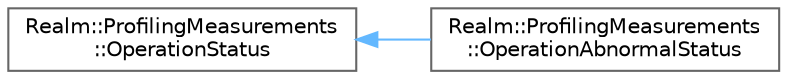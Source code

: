 digraph "Graphical Class Hierarchy"
{
 // LATEX_PDF_SIZE
  bgcolor="transparent";
  edge [fontname=Helvetica,fontsize=10,labelfontname=Helvetica,labelfontsize=10];
  node [fontname=Helvetica,fontsize=10,shape=box,height=0.2,width=0.4];
  rankdir="LR";
  Node0 [id="Node000000",label="Realm::ProfilingMeasurements\l::OperationStatus",height=0.2,width=0.4,color="grey40", fillcolor="white", style="filled",URL="$structRealm_1_1ProfilingMeasurements_1_1OperationStatus.html",tooltip=" "];
  Node0 -> Node1 [id="edge278_Node000000_Node000001",dir="back",color="steelblue1",style="solid",tooltip=" "];
  Node1 [id="Node000001",label="Realm::ProfilingMeasurements\l::OperationAbnormalStatus",height=0.2,width=0.4,color="grey40", fillcolor="white", style="filled",URL="$structRealm_1_1ProfilingMeasurements_1_1OperationAbnormalStatus.html",tooltip=" "];
}
